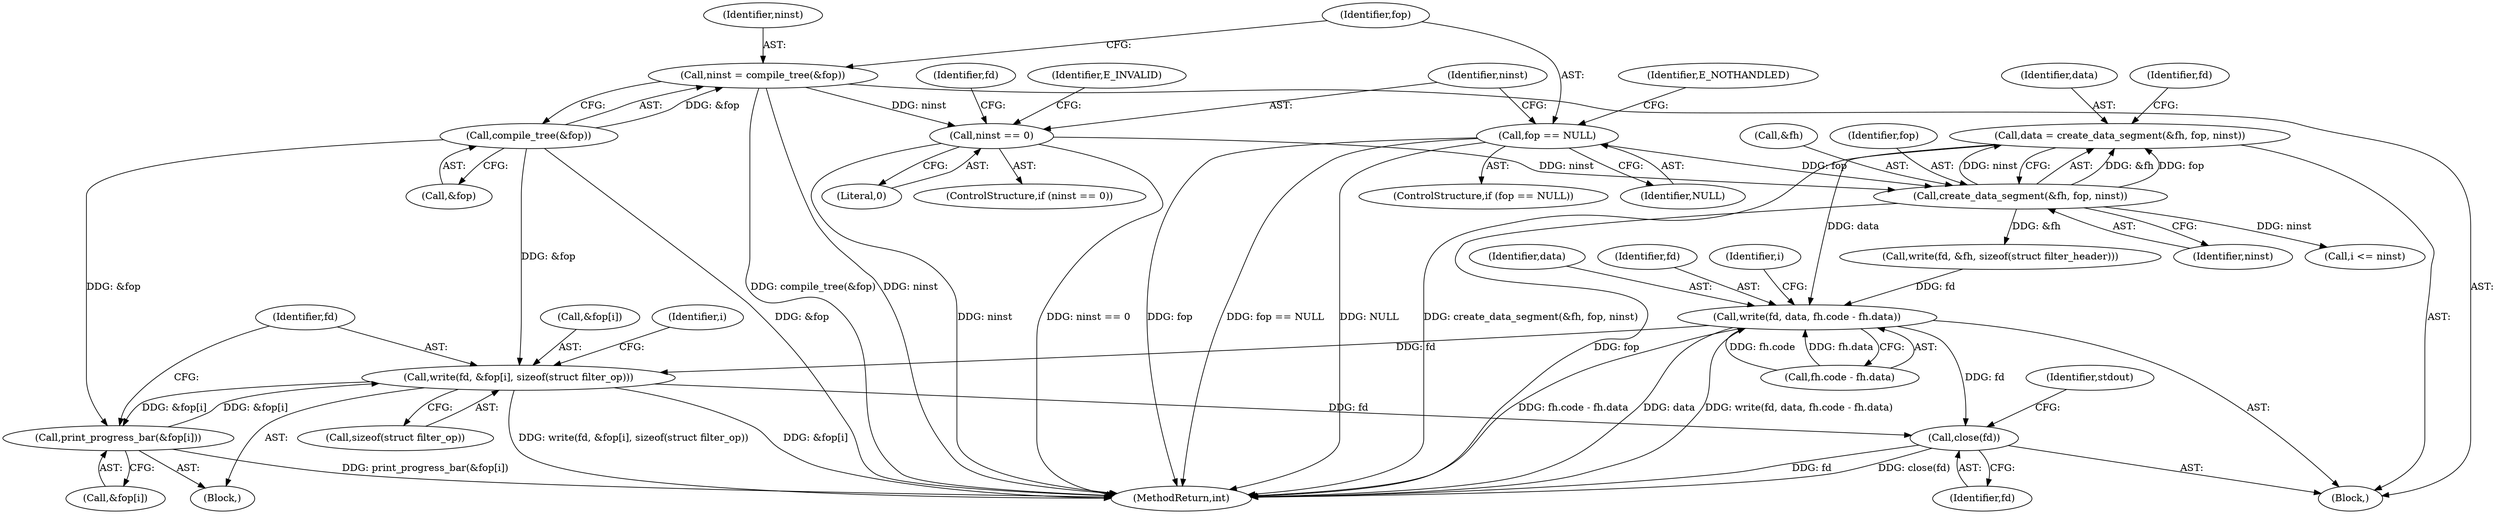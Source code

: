 digraph "0_ettercap_626dc56686f15f2dda13c48f78c2a666cb6d8506_1@API" {
"1000186" [label="(Call,data = create_data_segment(&fh, fop, ninst))"];
"1000188" [label="(Call,create_data_segment(&fh, fop, ninst))"];
"1000122" [label="(Call,fop == NULL)"];
"1000129" [label="(Call,ninst == 0)"];
"1000116" [label="(Call,ninst = compile_tree(&fop))"];
"1000118" [label="(Call,compile_tree(&fop))"];
"1000199" [label="(Call,write(fd, data, fh.code - fh.data))"];
"1000224" [label="(Call,write(fd, &fop[i], sizeof(struct filter_op)))"];
"1000219" [label="(Call,print_progress_bar(&fop[i]))"];
"1000232" [label="(Call,close(fd))"];
"1000225" [label="(Identifier,fd)"];
"1000191" [label="(Identifier,fop)"];
"1000217" [label="(Identifier,i)"];
"1000202" [label="(Call,fh.code - fh.data)"];
"1000201" [label="(Identifier,data)"];
"1000193" [label="(Call,write(fd, &fh, sizeof(struct filter_header)))"];
"1000213" [label="(Call,i <= ninst)"];
"1000219" [label="(Call,print_progress_bar(&fop[i]))"];
"1000194" [label="(Identifier,fd)"];
"1000218" [label="(Block,)"];
"1000122" [label="(Call,fop == NULL)"];
"1000123" [label="(Identifier,fop)"];
"1000127" [label="(Identifier,E_NOTHANDLED)"];
"1000136" [label="(Identifier,fd)"];
"1000224" [label="(Call,write(fd, &fop[i], sizeof(struct filter_op)))"];
"1000220" [label="(Call,&fop[i])"];
"1000200" [label="(Identifier,fd)"];
"1000189" [label="(Call,&fh)"];
"1000129" [label="(Call,ninst == 0)"];
"1000188" [label="(Call,create_data_segment(&fh, fop, ninst))"];
"1000109" [label="(Block,)"];
"1000187" [label="(Identifier,data)"];
"1000119" [label="(Call,&fop)"];
"1000124" [label="(Identifier,NULL)"];
"1000199" [label="(Call,write(fd, data, fh.code - fh.data))"];
"1000235" [label="(Identifier,stdout)"];
"1000192" [label="(Identifier,ninst)"];
"1000211" [label="(Identifier,i)"];
"1000226" [label="(Call,&fop[i])"];
"1000117" [label="(Identifier,ninst)"];
"1000130" [label="(Identifier,ninst)"];
"1000233" [label="(Identifier,fd)"];
"1000134" [label="(Identifier,E_INVALID)"];
"1000121" [label="(ControlStructure,if (fop == NULL))"];
"1000116" [label="(Call,ninst = compile_tree(&fop))"];
"1000128" [label="(ControlStructure,if (ninst == 0))"];
"1000230" [label="(Call,sizeof(struct filter_op))"];
"1000247" [label="(MethodReturn,int)"];
"1000186" [label="(Call,data = create_data_segment(&fh, fop, ninst))"];
"1000118" [label="(Call,compile_tree(&fop))"];
"1000131" [label="(Literal,0)"];
"1000232" [label="(Call,close(fd))"];
"1000186" -> "1000109"  [label="AST: "];
"1000186" -> "1000188"  [label="CFG: "];
"1000187" -> "1000186"  [label="AST: "];
"1000188" -> "1000186"  [label="AST: "];
"1000194" -> "1000186"  [label="CFG: "];
"1000186" -> "1000247"  [label="DDG: create_data_segment(&fh, fop, ninst)"];
"1000188" -> "1000186"  [label="DDG: &fh"];
"1000188" -> "1000186"  [label="DDG: fop"];
"1000188" -> "1000186"  [label="DDG: ninst"];
"1000186" -> "1000199"  [label="DDG: data"];
"1000188" -> "1000192"  [label="CFG: "];
"1000189" -> "1000188"  [label="AST: "];
"1000191" -> "1000188"  [label="AST: "];
"1000192" -> "1000188"  [label="AST: "];
"1000188" -> "1000247"  [label="DDG: fop"];
"1000122" -> "1000188"  [label="DDG: fop"];
"1000129" -> "1000188"  [label="DDG: ninst"];
"1000188" -> "1000193"  [label="DDG: &fh"];
"1000188" -> "1000213"  [label="DDG: ninst"];
"1000122" -> "1000121"  [label="AST: "];
"1000122" -> "1000124"  [label="CFG: "];
"1000123" -> "1000122"  [label="AST: "];
"1000124" -> "1000122"  [label="AST: "];
"1000127" -> "1000122"  [label="CFG: "];
"1000130" -> "1000122"  [label="CFG: "];
"1000122" -> "1000247"  [label="DDG: fop"];
"1000122" -> "1000247"  [label="DDG: fop == NULL"];
"1000122" -> "1000247"  [label="DDG: NULL"];
"1000129" -> "1000128"  [label="AST: "];
"1000129" -> "1000131"  [label="CFG: "];
"1000130" -> "1000129"  [label="AST: "];
"1000131" -> "1000129"  [label="AST: "];
"1000134" -> "1000129"  [label="CFG: "];
"1000136" -> "1000129"  [label="CFG: "];
"1000129" -> "1000247"  [label="DDG: ninst"];
"1000129" -> "1000247"  [label="DDG: ninst == 0"];
"1000116" -> "1000129"  [label="DDG: ninst"];
"1000116" -> "1000109"  [label="AST: "];
"1000116" -> "1000118"  [label="CFG: "];
"1000117" -> "1000116"  [label="AST: "];
"1000118" -> "1000116"  [label="AST: "];
"1000123" -> "1000116"  [label="CFG: "];
"1000116" -> "1000247"  [label="DDG: compile_tree(&fop)"];
"1000116" -> "1000247"  [label="DDG: ninst"];
"1000118" -> "1000116"  [label="DDG: &fop"];
"1000118" -> "1000119"  [label="CFG: "];
"1000119" -> "1000118"  [label="AST: "];
"1000118" -> "1000247"  [label="DDG: &fop"];
"1000118" -> "1000219"  [label="DDG: &fop"];
"1000118" -> "1000224"  [label="DDG: &fop"];
"1000199" -> "1000109"  [label="AST: "];
"1000199" -> "1000202"  [label="CFG: "];
"1000200" -> "1000199"  [label="AST: "];
"1000201" -> "1000199"  [label="AST: "];
"1000202" -> "1000199"  [label="AST: "];
"1000211" -> "1000199"  [label="CFG: "];
"1000199" -> "1000247"  [label="DDG: data"];
"1000199" -> "1000247"  [label="DDG: write(fd, data, fh.code - fh.data)"];
"1000199" -> "1000247"  [label="DDG: fh.code - fh.data"];
"1000193" -> "1000199"  [label="DDG: fd"];
"1000202" -> "1000199"  [label="DDG: fh.code"];
"1000202" -> "1000199"  [label="DDG: fh.data"];
"1000199" -> "1000224"  [label="DDG: fd"];
"1000199" -> "1000232"  [label="DDG: fd"];
"1000224" -> "1000218"  [label="AST: "];
"1000224" -> "1000230"  [label="CFG: "];
"1000225" -> "1000224"  [label="AST: "];
"1000226" -> "1000224"  [label="AST: "];
"1000230" -> "1000224"  [label="AST: "];
"1000217" -> "1000224"  [label="CFG: "];
"1000224" -> "1000247"  [label="DDG: &fop[i]"];
"1000224" -> "1000247"  [label="DDG: write(fd, &fop[i], sizeof(struct filter_op))"];
"1000224" -> "1000219"  [label="DDG: &fop[i]"];
"1000219" -> "1000224"  [label="DDG: &fop[i]"];
"1000224" -> "1000232"  [label="DDG: fd"];
"1000219" -> "1000218"  [label="AST: "];
"1000219" -> "1000220"  [label="CFG: "];
"1000220" -> "1000219"  [label="AST: "];
"1000225" -> "1000219"  [label="CFG: "];
"1000219" -> "1000247"  [label="DDG: print_progress_bar(&fop[i])"];
"1000232" -> "1000109"  [label="AST: "];
"1000232" -> "1000233"  [label="CFG: "];
"1000233" -> "1000232"  [label="AST: "];
"1000235" -> "1000232"  [label="CFG: "];
"1000232" -> "1000247"  [label="DDG: fd"];
"1000232" -> "1000247"  [label="DDG: close(fd)"];
}
